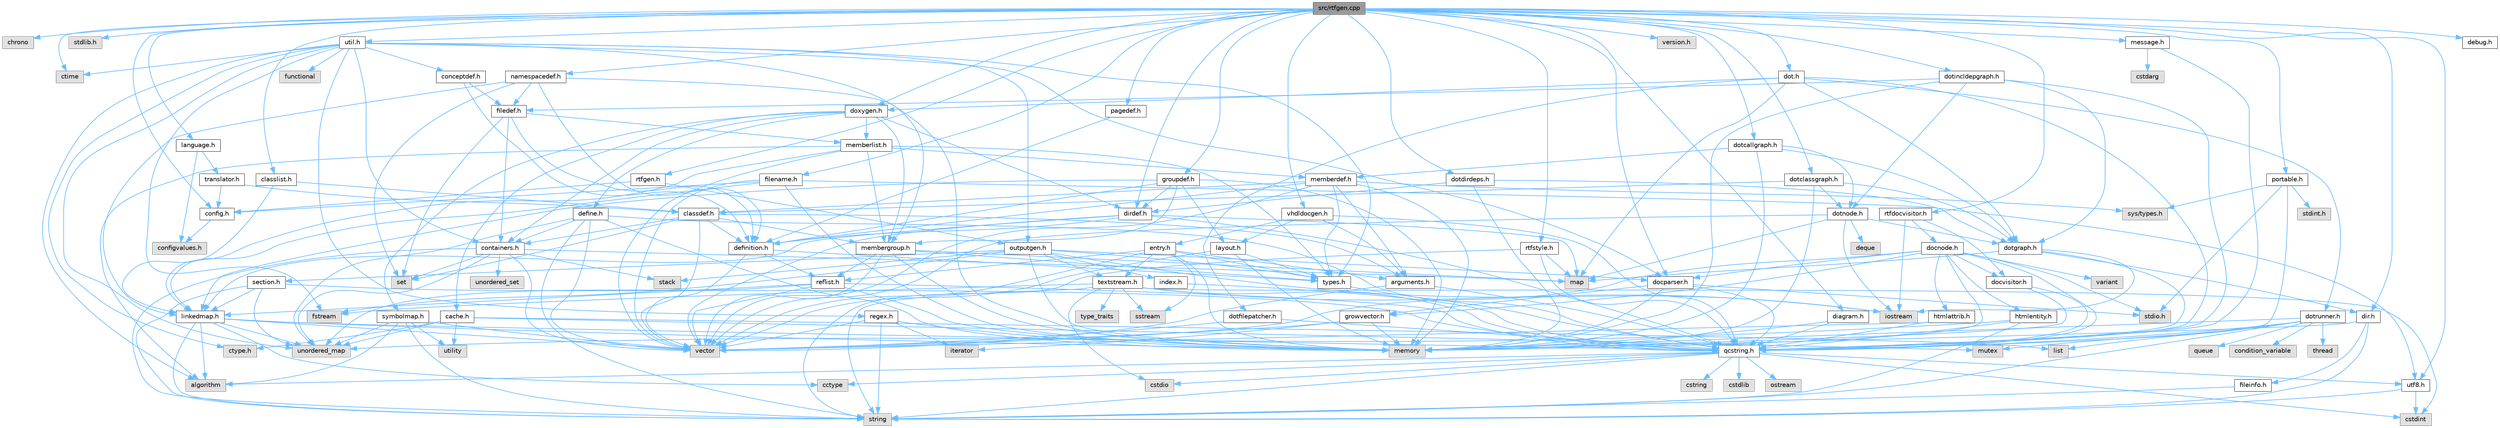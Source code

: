digraph "src/rtfgen.cpp"
{
 // INTERACTIVE_SVG=YES
 // LATEX_PDF_SIZE
  bgcolor="transparent";
  edge [fontname=Helvetica,fontsize=10,labelfontname=Helvetica,labelfontsize=10];
  node [fontname=Helvetica,fontsize=10,shape=box,height=0.2,width=0.4];
  Node1 [label="src/rtfgen.cpp",height=0.2,width=0.4,color="gray40", fillcolor="grey60", style="filled", fontcolor="black",tooltip=" "];
  Node1 -> Node2 [color="steelblue1",style="solid"];
  Node2 [label="chrono",height=0.2,width=0.4,color="grey60", fillcolor="#E0E0E0", style="filled",tooltip=" "];
  Node1 -> Node3 [color="steelblue1",style="solid"];
  Node3 [label="ctime",height=0.2,width=0.4,color="grey60", fillcolor="#E0E0E0", style="filled",tooltip=" "];
  Node1 -> Node4 [color="steelblue1",style="solid"];
  Node4 [label="stdlib.h",height=0.2,width=0.4,color="grey60", fillcolor="#E0E0E0", style="filled",tooltip=" "];
  Node1 -> Node5 [color="steelblue1",style="solid"];
  Node5 [label="rtfgen.h",height=0.2,width=0.4,color="grey40", fillcolor="white", style="filled",URL="$d4/daa/rtfgen_8h.html",tooltip=" "];
  Node5 -> Node6 [color="steelblue1",style="solid"];
  Node6 [label="config.h",height=0.2,width=0.4,color="grey40", fillcolor="white", style="filled",URL="$db/d16/config_8h.html",tooltip=" "];
  Node6 -> Node7 [color="steelblue1",style="solid"];
  Node7 [label="configvalues.h",height=0.2,width=0.4,color="grey60", fillcolor="#E0E0E0", style="filled",tooltip=" "];
  Node5 -> Node8 [color="steelblue1",style="solid"];
  Node8 [label="outputgen.h",height=0.2,width=0.4,color="grey40", fillcolor="white", style="filled",URL="$df/d06/outputgen_8h.html",tooltip=" "];
  Node8 -> Node9 [color="steelblue1",style="solid"];
  Node9 [label="memory",height=0.2,width=0.4,color="grey60", fillcolor="#E0E0E0", style="filled",tooltip=" "];
  Node8 -> Node10 [color="steelblue1",style="solid"];
  Node10 [label="stack",height=0.2,width=0.4,color="grey60", fillcolor="#E0E0E0", style="filled",tooltip=" "];
  Node8 -> Node11 [color="steelblue1",style="solid"];
  Node11 [label="iostream",height=0.2,width=0.4,color="grey60", fillcolor="#E0E0E0", style="filled",tooltip=" "];
  Node8 -> Node12 [color="steelblue1",style="solid"];
  Node12 [label="fstream",height=0.2,width=0.4,color="grey60", fillcolor="#E0E0E0", style="filled",tooltip=" "];
  Node8 -> Node13 [color="steelblue1",style="solid"];
  Node13 [label="types.h",height=0.2,width=0.4,color="grey40", fillcolor="white", style="filled",URL="$d9/d49/types_8h.html",tooltip="This file contains a number of basic enums and types."];
  Node13 -> Node14 [color="steelblue1",style="solid"];
  Node14 [label="qcstring.h",height=0.2,width=0.4,color="grey40", fillcolor="white", style="filled",URL="$d7/d5c/qcstring_8h.html",tooltip=" "];
  Node14 -> Node15 [color="steelblue1",style="solid"];
  Node15 [label="string",height=0.2,width=0.4,color="grey60", fillcolor="#E0E0E0", style="filled",tooltip=" "];
  Node14 -> Node16 [color="steelblue1",style="solid"];
  Node16 [label="algorithm",height=0.2,width=0.4,color="grey60", fillcolor="#E0E0E0", style="filled",tooltip=" "];
  Node14 -> Node17 [color="steelblue1",style="solid"];
  Node17 [label="cctype",height=0.2,width=0.4,color="grey60", fillcolor="#E0E0E0", style="filled",tooltip=" "];
  Node14 -> Node18 [color="steelblue1",style="solid"];
  Node18 [label="cstring",height=0.2,width=0.4,color="grey60", fillcolor="#E0E0E0", style="filled",tooltip=" "];
  Node14 -> Node19 [color="steelblue1",style="solid"];
  Node19 [label="cstdio",height=0.2,width=0.4,color="grey60", fillcolor="#E0E0E0", style="filled",tooltip=" "];
  Node14 -> Node20 [color="steelblue1",style="solid"];
  Node20 [label="cstdlib",height=0.2,width=0.4,color="grey60", fillcolor="#E0E0E0", style="filled",tooltip=" "];
  Node14 -> Node21 [color="steelblue1",style="solid"];
  Node21 [label="cstdint",height=0.2,width=0.4,color="grey60", fillcolor="#E0E0E0", style="filled",tooltip=" "];
  Node14 -> Node22 [color="steelblue1",style="solid"];
  Node22 [label="ostream",height=0.2,width=0.4,color="grey60", fillcolor="#E0E0E0", style="filled",tooltip=" "];
  Node14 -> Node23 [color="steelblue1",style="solid"];
  Node23 [label="utf8.h",height=0.2,width=0.4,color="grey40", fillcolor="white", style="filled",URL="$db/d7c/utf8_8h.html",tooltip="Various UTF8 related helper functions."];
  Node23 -> Node21 [color="steelblue1",style="solid"];
  Node23 -> Node15 [color="steelblue1",style="solid"];
  Node8 -> Node24 [color="steelblue1",style="solid"];
  Node24 [label="index.h",height=0.2,width=0.4,color="grey40", fillcolor="white", style="filled",URL="$d1/db5/index_8h.html",tooltip=" "];
  Node24 -> Node14 [color="steelblue1",style="solid"];
  Node8 -> Node25 [color="steelblue1",style="solid"];
  Node25 [label="section.h",height=0.2,width=0.4,color="grey40", fillcolor="white", style="filled",URL="$d1/d2a/section_8h.html",tooltip=" "];
  Node25 -> Node15 [color="steelblue1",style="solid"];
  Node25 -> Node26 [color="steelblue1",style="solid"];
  Node26 [label="unordered_map",height=0.2,width=0.4,color="grey60", fillcolor="#E0E0E0", style="filled",tooltip=" "];
  Node25 -> Node14 [color="steelblue1",style="solid"];
  Node25 -> Node27 [color="steelblue1",style="solid"];
  Node27 [label="linkedmap.h",height=0.2,width=0.4,color="grey40", fillcolor="white", style="filled",URL="$da/de1/linkedmap_8h.html",tooltip=" "];
  Node27 -> Node26 [color="steelblue1",style="solid"];
  Node27 -> Node28 [color="steelblue1",style="solid"];
  Node28 [label="vector",height=0.2,width=0.4,color="grey60", fillcolor="#E0E0E0", style="filled",tooltip=" "];
  Node27 -> Node9 [color="steelblue1",style="solid"];
  Node27 -> Node15 [color="steelblue1",style="solid"];
  Node27 -> Node16 [color="steelblue1",style="solid"];
  Node27 -> Node17 [color="steelblue1",style="solid"];
  Node27 -> Node14 [color="steelblue1",style="solid"];
  Node8 -> Node29 [color="steelblue1",style="solid"];
  Node29 [label="textstream.h",height=0.2,width=0.4,color="grey40", fillcolor="white", style="filled",URL="$d4/d7d/textstream_8h.html",tooltip=" "];
  Node29 -> Node15 [color="steelblue1",style="solid"];
  Node29 -> Node11 [color="steelblue1",style="solid"];
  Node29 -> Node30 [color="steelblue1",style="solid"];
  Node30 [label="sstream",height=0.2,width=0.4,color="grey60", fillcolor="#E0E0E0", style="filled",tooltip=" "];
  Node29 -> Node21 [color="steelblue1",style="solid"];
  Node29 -> Node19 [color="steelblue1",style="solid"];
  Node29 -> Node12 [color="steelblue1",style="solid"];
  Node29 -> Node31 [color="steelblue1",style="solid"];
  Node31 [label="type_traits",height=0.2,width=0.4,color="grey60", fillcolor="#E0E0E0", style="filled",tooltip=" "];
  Node29 -> Node14 [color="steelblue1",style="solid"];
  Node8 -> Node32 [color="steelblue1",style="solid"];
  Node32 [label="docparser.h",height=0.2,width=0.4,color="grey40", fillcolor="white", style="filled",URL="$de/d9c/docparser_8h.html",tooltip=" "];
  Node32 -> Node33 [color="steelblue1",style="solid"];
  Node33 [label="stdio.h",height=0.2,width=0.4,color="grey60", fillcolor="#E0E0E0", style="filled",tooltip=" "];
  Node32 -> Node9 [color="steelblue1",style="solid"];
  Node32 -> Node14 [color="steelblue1",style="solid"];
  Node32 -> Node34 [color="steelblue1",style="solid"];
  Node34 [label="growvector.h",height=0.2,width=0.4,color="grey40", fillcolor="white", style="filled",URL="$d7/d50/growvector_8h.html",tooltip=" "];
  Node34 -> Node28 [color="steelblue1",style="solid"];
  Node34 -> Node9 [color="steelblue1",style="solid"];
  Node34 -> Node35 [color="steelblue1",style="solid"];
  Node35 [label="iterator",height=0.2,width=0.4,color="grey60", fillcolor="#E0E0E0", style="filled",tooltip=" "];
  Node1 -> Node6 [color="steelblue1",style="solid"];
  Node1 -> Node36 [color="steelblue1",style="solid"];
  Node36 [label="message.h",height=0.2,width=0.4,color="grey40", fillcolor="white", style="filled",URL="$d2/d0d/message_8h.html",tooltip=" "];
  Node36 -> Node37 [color="steelblue1",style="solid"];
  Node37 [label="cstdarg",height=0.2,width=0.4,color="grey60", fillcolor="#E0E0E0", style="filled",tooltip=" "];
  Node36 -> Node14 [color="steelblue1",style="solid"];
  Node1 -> Node38 [color="steelblue1",style="solid"];
  Node38 [label="doxygen.h",height=0.2,width=0.4,color="grey40", fillcolor="white", style="filled",URL="$d1/da1/doxygen_8h.html",tooltip=" "];
  Node38 -> Node39 [color="steelblue1",style="solid"];
  Node39 [label="containers.h",height=0.2,width=0.4,color="grey40", fillcolor="white", style="filled",URL="$d5/d75/containers_8h.html",tooltip=" "];
  Node39 -> Node28 [color="steelblue1",style="solid"];
  Node39 -> Node15 [color="steelblue1",style="solid"];
  Node39 -> Node40 [color="steelblue1",style="solid"];
  Node40 [label="set",height=0.2,width=0.4,color="grey60", fillcolor="#E0E0E0", style="filled",tooltip=" "];
  Node39 -> Node41 [color="steelblue1",style="solid"];
  Node41 [label="map",height=0.2,width=0.4,color="grey60", fillcolor="#E0E0E0", style="filled",tooltip=" "];
  Node39 -> Node42 [color="steelblue1",style="solid"];
  Node42 [label="unordered_set",height=0.2,width=0.4,color="grey60", fillcolor="#E0E0E0", style="filled",tooltip=" "];
  Node39 -> Node26 [color="steelblue1",style="solid"];
  Node39 -> Node10 [color="steelblue1",style="solid"];
  Node38 -> Node43 [color="steelblue1",style="solid"];
  Node43 [label="membergroup.h",height=0.2,width=0.4,color="grey40", fillcolor="white", style="filled",URL="$d9/d11/membergroup_8h.html",tooltip=" "];
  Node43 -> Node28 [color="steelblue1",style="solid"];
  Node43 -> Node41 [color="steelblue1",style="solid"];
  Node43 -> Node9 [color="steelblue1",style="solid"];
  Node43 -> Node13 [color="steelblue1",style="solid"];
  Node43 -> Node44 [color="steelblue1",style="solid"];
  Node44 [label="reflist.h",height=0.2,width=0.4,color="grey40", fillcolor="white", style="filled",URL="$d1/d02/reflist_8h.html",tooltip=" "];
  Node44 -> Node28 [color="steelblue1",style="solid"];
  Node44 -> Node26 [color="steelblue1",style="solid"];
  Node44 -> Node9 [color="steelblue1",style="solid"];
  Node44 -> Node14 [color="steelblue1",style="solid"];
  Node44 -> Node27 [color="steelblue1",style="solid"];
  Node38 -> Node45 [color="steelblue1",style="solid"];
  Node45 [label="dirdef.h",height=0.2,width=0.4,color="grey40", fillcolor="white", style="filled",URL="$d6/d15/dirdef_8h.html",tooltip=" "];
  Node45 -> Node28 [color="steelblue1",style="solid"];
  Node45 -> Node41 [color="steelblue1",style="solid"];
  Node45 -> Node14 [color="steelblue1",style="solid"];
  Node45 -> Node27 [color="steelblue1",style="solid"];
  Node45 -> Node46 [color="steelblue1",style="solid"];
  Node46 [label="definition.h",height=0.2,width=0.4,color="grey40", fillcolor="white", style="filled",URL="$df/da1/definition_8h.html",tooltip=" "];
  Node46 -> Node28 [color="steelblue1",style="solid"];
  Node46 -> Node13 [color="steelblue1",style="solid"];
  Node46 -> Node44 [color="steelblue1",style="solid"];
  Node38 -> Node47 [color="steelblue1",style="solid"];
  Node47 [label="memberlist.h",height=0.2,width=0.4,color="grey40", fillcolor="white", style="filled",URL="$dd/d78/memberlist_8h.html",tooltip=" "];
  Node47 -> Node28 [color="steelblue1",style="solid"];
  Node47 -> Node16 [color="steelblue1",style="solid"];
  Node47 -> Node48 [color="steelblue1",style="solid"];
  Node48 [label="memberdef.h",height=0.2,width=0.4,color="grey40", fillcolor="white", style="filled",URL="$d4/d46/memberdef_8h.html",tooltip=" "];
  Node48 -> Node28 [color="steelblue1",style="solid"];
  Node48 -> Node9 [color="steelblue1",style="solid"];
  Node48 -> Node49 [color="steelblue1",style="solid"];
  Node49 [label="sys/types.h",height=0.2,width=0.4,color="grey60", fillcolor="#E0E0E0", style="filled",tooltip=" "];
  Node48 -> Node13 [color="steelblue1",style="solid"];
  Node48 -> Node46 [color="steelblue1",style="solid"];
  Node48 -> Node50 [color="steelblue1",style="solid"];
  Node50 [label="arguments.h",height=0.2,width=0.4,color="grey40", fillcolor="white", style="filled",URL="$df/d9b/arguments_8h.html",tooltip=" "];
  Node50 -> Node28 [color="steelblue1",style="solid"];
  Node50 -> Node14 [color="steelblue1",style="solid"];
  Node48 -> Node51 [color="steelblue1",style="solid"];
  Node51 [label="classdef.h",height=0.2,width=0.4,color="grey40", fillcolor="white", style="filled",URL="$d1/da6/classdef_8h.html",tooltip=" "];
  Node51 -> Node28 [color="steelblue1",style="solid"];
  Node51 -> Node40 [color="steelblue1",style="solid"];
  Node51 -> Node39 [color="steelblue1",style="solid"];
  Node51 -> Node46 [color="steelblue1",style="solid"];
  Node51 -> Node50 [color="steelblue1",style="solid"];
  Node51 -> Node43 [color="steelblue1",style="solid"];
  Node47 -> Node27 [color="steelblue1",style="solid"];
  Node47 -> Node13 [color="steelblue1",style="solid"];
  Node47 -> Node43 [color="steelblue1",style="solid"];
  Node38 -> Node52 [color="steelblue1",style="solid"];
  Node52 [label="define.h",height=0.2,width=0.4,color="grey40", fillcolor="white", style="filled",URL="$df/d67/define_8h.html",tooltip=" "];
  Node52 -> Node28 [color="steelblue1",style="solid"];
  Node52 -> Node9 [color="steelblue1",style="solid"];
  Node52 -> Node15 [color="steelblue1",style="solid"];
  Node52 -> Node26 [color="steelblue1",style="solid"];
  Node52 -> Node14 [color="steelblue1",style="solid"];
  Node52 -> Node39 [color="steelblue1",style="solid"];
  Node38 -> Node53 [color="steelblue1",style="solid"];
  Node53 [label="cache.h",height=0.2,width=0.4,color="grey40", fillcolor="white", style="filled",URL="$d3/d26/cache_8h.html",tooltip=" "];
  Node53 -> Node54 [color="steelblue1",style="solid"];
  Node54 [label="list",height=0.2,width=0.4,color="grey60", fillcolor="#E0E0E0", style="filled",tooltip=" "];
  Node53 -> Node26 [color="steelblue1",style="solid"];
  Node53 -> Node55 [color="steelblue1",style="solid"];
  Node55 [label="mutex",height=0.2,width=0.4,color="grey60", fillcolor="#E0E0E0", style="filled",tooltip=" "];
  Node53 -> Node56 [color="steelblue1",style="solid"];
  Node56 [label="utility",height=0.2,width=0.4,color="grey60", fillcolor="#E0E0E0", style="filled",tooltip=" "];
  Node53 -> Node57 [color="steelblue1",style="solid"];
  Node57 [label="ctype.h",height=0.2,width=0.4,color="grey60", fillcolor="#E0E0E0", style="filled",tooltip=" "];
  Node38 -> Node58 [color="steelblue1",style="solid"];
  Node58 [label="symbolmap.h",height=0.2,width=0.4,color="grey40", fillcolor="white", style="filled",URL="$d7/ddd/symbolmap_8h.html",tooltip=" "];
  Node58 -> Node16 [color="steelblue1",style="solid"];
  Node58 -> Node26 [color="steelblue1",style="solid"];
  Node58 -> Node28 [color="steelblue1",style="solid"];
  Node58 -> Node15 [color="steelblue1",style="solid"];
  Node58 -> Node56 [color="steelblue1",style="solid"];
  Node1 -> Node59 [color="steelblue1",style="solid"];
  Node59 [label="util.h",height=0.2,width=0.4,color="grey40", fillcolor="white", style="filled",URL="$d8/d3c/util_8h.html",tooltip="A bunch of utility functions."];
  Node59 -> Node9 [color="steelblue1",style="solid"];
  Node59 -> Node26 [color="steelblue1",style="solid"];
  Node59 -> Node16 [color="steelblue1",style="solid"];
  Node59 -> Node60 [color="steelblue1",style="solid"];
  Node60 [label="functional",height=0.2,width=0.4,color="grey60", fillcolor="#E0E0E0", style="filled",tooltip=" "];
  Node59 -> Node12 [color="steelblue1",style="solid"];
  Node59 -> Node3 [color="steelblue1",style="solid"];
  Node59 -> Node57 [color="steelblue1",style="solid"];
  Node59 -> Node13 [color="steelblue1",style="solid"];
  Node59 -> Node32 [color="steelblue1",style="solid"];
  Node59 -> Node39 [color="steelblue1",style="solid"];
  Node59 -> Node8 [color="steelblue1",style="solid"];
  Node59 -> Node61 [color="steelblue1",style="solid"];
  Node61 [label="regex.h",height=0.2,width=0.4,color="grey40", fillcolor="white", style="filled",URL="$d1/d21/regex_8h.html",tooltip=" "];
  Node61 -> Node9 [color="steelblue1",style="solid"];
  Node61 -> Node15 [color="steelblue1",style="solid"];
  Node61 -> Node28 [color="steelblue1",style="solid"];
  Node61 -> Node35 [color="steelblue1",style="solid"];
  Node59 -> Node62 [color="steelblue1",style="solid"];
  Node62 [label="conceptdef.h",height=0.2,width=0.4,color="grey40", fillcolor="white", style="filled",URL="$da/df1/conceptdef_8h.html",tooltip=" "];
  Node62 -> Node46 [color="steelblue1",style="solid"];
  Node62 -> Node63 [color="steelblue1",style="solid"];
  Node63 [label="filedef.h",height=0.2,width=0.4,color="grey40", fillcolor="white", style="filled",URL="$d4/d3a/filedef_8h.html",tooltip=" "];
  Node63 -> Node40 [color="steelblue1",style="solid"];
  Node63 -> Node46 [color="steelblue1",style="solid"];
  Node63 -> Node47 [color="steelblue1",style="solid"];
  Node63 -> Node39 [color="steelblue1",style="solid"];
  Node1 -> Node64 [color="steelblue1",style="solid"];
  Node64 [label="diagram.h",height=0.2,width=0.4,color="grey40", fillcolor="white", style="filled",URL="$d9/d1b/diagram_8h.html",tooltip=" "];
  Node64 -> Node9 [color="steelblue1",style="solid"];
  Node64 -> Node14 [color="steelblue1",style="solid"];
  Node1 -> Node65 [color="steelblue1",style="solid"];
  Node65 [label="language.h",height=0.2,width=0.4,color="grey40", fillcolor="white", style="filled",URL="$d8/dce/language_8h.html",tooltip=" "];
  Node65 -> Node66 [color="steelblue1",style="solid"];
  Node66 [label="translator.h",height=0.2,width=0.4,color="grey40", fillcolor="white", style="filled",URL="$d9/df1/translator_8h.html",tooltip=" "];
  Node66 -> Node51 [color="steelblue1",style="solid"];
  Node66 -> Node6 [color="steelblue1",style="solid"];
  Node65 -> Node7 [color="steelblue1",style="solid"];
  Node1 -> Node67 [color="steelblue1",style="solid"];
  Node67 [label="dot.h",height=0.2,width=0.4,color="grey40", fillcolor="white", style="filled",URL="$d6/d4a/dot_8h.html",tooltip=" "];
  Node67 -> Node41 [color="steelblue1",style="solid"];
  Node67 -> Node14 [color="steelblue1",style="solid"];
  Node67 -> Node68 [color="steelblue1",style="solid"];
  Node68 [label="dotgraph.h",height=0.2,width=0.4,color="grey40", fillcolor="white", style="filled",URL="$d0/daa/dotgraph_8h.html",tooltip=" "];
  Node68 -> Node11 [color="steelblue1",style="solid"];
  Node68 -> Node41 [color="steelblue1",style="solid"];
  Node68 -> Node14 [color="steelblue1",style="solid"];
  Node68 -> Node69 [color="steelblue1",style="solid"];
  Node69 [label="dir.h",height=0.2,width=0.4,color="grey40", fillcolor="white", style="filled",URL="$df/d9c/dir_8h.html",tooltip=" "];
  Node69 -> Node15 [color="steelblue1",style="solid"];
  Node69 -> Node9 [color="steelblue1",style="solid"];
  Node69 -> Node70 [color="steelblue1",style="solid"];
  Node70 [label="fileinfo.h",height=0.2,width=0.4,color="grey40", fillcolor="white", style="filled",URL="$df/d45/fileinfo_8h.html",tooltip=" "];
  Node70 -> Node15 [color="steelblue1",style="solid"];
  Node67 -> Node71 [color="steelblue1",style="solid"];
  Node71 [label="dotfilepatcher.h",height=0.2,width=0.4,color="grey40", fillcolor="white", style="filled",URL="$d3/d38/dotfilepatcher_8h.html",tooltip=" "];
  Node71 -> Node28 [color="steelblue1",style="solid"];
  Node71 -> Node14 [color="steelblue1",style="solid"];
  Node67 -> Node72 [color="steelblue1",style="solid"];
  Node72 [label="dotrunner.h",height=0.2,width=0.4,color="grey40", fillcolor="white", style="filled",URL="$d2/dd1/dotrunner_8h.html",tooltip=" "];
  Node72 -> Node15 [color="steelblue1",style="solid"];
  Node72 -> Node73 [color="steelblue1",style="solid"];
  Node73 [label="thread",height=0.2,width=0.4,color="grey60", fillcolor="#E0E0E0", style="filled",tooltip=" "];
  Node72 -> Node54 [color="steelblue1",style="solid"];
  Node72 -> Node74 [color="steelblue1",style="solid"];
  Node74 [label="queue",height=0.2,width=0.4,color="grey60", fillcolor="#E0E0E0", style="filled",tooltip=" "];
  Node72 -> Node55 [color="steelblue1",style="solid"];
  Node72 -> Node75 [color="steelblue1",style="solid"];
  Node75 [label="condition_variable",height=0.2,width=0.4,color="grey60", fillcolor="#E0E0E0", style="filled",tooltip=" "];
  Node72 -> Node9 [color="steelblue1",style="solid"];
  Node72 -> Node14 [color="steelblue1",style="solid"];
  Node67 -> Node38 [color="steelblue1",style="solid"];
  Node1 -> Node76 [color="steelblue1",style="solid"];
  Node76 [label="dotcallgraph.h",height=0.2,width=0.4,color="grey40", fillcolor="white", style="filled",URL="$dc/dcf/dotcallgraph_8h.html",tooltip=" "];
  Node76 -> Node9 [color="steelblue1",style="solid"];
  Node76 -> Node77 [color="steelblue1",style="solid"];
  Node77 [label="dotnode.h",height=0.2,width=0.4,color="grey40", fillcolor="white", style="filled",URL="$d8/d3b/dotnode_8h.html",tooltip=" "];
  Node77 -> Node28 [color="steelblue1",style="solid"];
  Node77 -> Node41 [color="steelblue1",style="solid"];
  Node77 -> Node78 [color="steelblue1",style="solid"];
  Node78 [label="deque",height=0.2,width=0.4,color="grey60", fillcolor="#E0E0E0", style="filled",tooltip=" "];
  Node77 -> Node11 [color="steelblue1",style="solid"];
  Node77 -> Node68 [color="steelblue1",style="solid"];
  Node76 -> Node68 [color="steelblue1",style="solid"];
  Node76 -> Node48 [color="steelblue1",style="solid"];
  Node1 -> Node79 [color="steelblue1",style="solid"];
  Node79 [label="dotclassgraph.h",height=0.2,width=0.4,color="grey40", fillcolor="white", style="filled",URL="$d5/d04/dotclassgraph_8h.html",tooltip=" "];
  Node79 -> Node9 [color="steelblue1",style="solid"];
  Node79 -> Node51 [color="steelblue1",style="solid"];
  Node79 -> Node77 [color="steelblue1",style="solid"];
  Node79 -> Node68 [color="steelblue1",style="solid"];
  Node1 -> Node80 [color="steelblue1",style="solid"];
  Node80 [label="dotdirdeps.h",height=0.2,width=0.4,color="grey40", fillcolor="white", style="filled",URL="$d3/dcf/dotdirdeps_8h.html",tooltip=" "];
  Node80 -> Node9 [color="steelblue1",style="solid"];
  Node80 -> Node68 [color="steelblue1",style="solid"];
  Node80 -> Node45 [color="steelblue1",style="solid"];
  Node1 -> Node81 [color="steelblue1",style="solid"];
  Node81 [label="dotincldepgraph.h",height=0.2,width=0.4,color="grey40", fillcolor="white", style="filled",URL="$dd/d8c/dotincldepgraph_8h.html",tooltip=" "];
  Node81 -> Node9 [color="steelblue1",style="solid"];
  Node81 -> Node14 [color="steelblue1",style="solid"];
  Node81 -> Node63 [color="steelblue1",style="solid"];
  Node81 -> Node77 [color="steelblue1",style="solid"];
  Node81 -> Node68 [color="steelblue1",style="solid"];
  Node1 -> Node82 [color="steelblue1",style="solid"];
  Node82 [label="version.h",height=0.2,width=0.4,color="grey60", fillcolor="#E0E0E0", style="filled",tooltip=" "];
  Node1 -> Node83 [color="steelblue1",style="solid"];
  Node83 [label="pagedef.h",height=0.2,width=0.4,color="grey40", fillcolor="white", style="filled",URL="$dd/d66/pagedef_8h.html",tooltip=" "];
  Node83 -> Node46 [color="steelblue1",style="solid"];
  Node1 -> Node84 [color="steelblue1",style="solid"];
  Node84 [label="rtfstyle.h",height=0.2,width=0.4,color="grey40", fillcolor="white", style="filled",URL="$d4/df3/rtfstyle_8h.html",tooltip=" "];
  Node84 -> Node41 [color="steelblue1",style="solid"];
  Node84 -> Node15 [color="steelblue1",style="solid"];
  Node84 -> Node14 [color="steelblue1",style="solid"];
  Node1 -> Node85 [color="steelblue1",style="solid"];
  Node85 [label="rtfdocvisitor.h",height=0.2,width=0.4,color="grey40", fillcolor="white", style="filled",URL="$d1/da7/rtfdocvisitor_8h.html",tooltip=" "];
  Node85 -> Node11 [color="steelblue1",style="solid"];
  Node85 -> Node86 [color="steelblue1",style="solid"];
  Node86 [label="docvisitor.h",height=0.2,width=0.4,color="grey40", fillcolor="white", style="filled",URL="$d2/d3c/docvisitor_8h.html",tooltip=" "];
  Node86 -> Node9 [color="steelblue1",style="solid"];
  Node86 -> Node14 [color="steelblue1",style="solid"];
  Node85 -> Node87 [color="steelblue1",style="solid"];
  Node87 [label="docnode.h",height=0.2,width=0.4,color="grey40", fillcolor="white", style="filled",URL="$de/d2b/docnode_8h.html",tooltip=" "];
  Node87 -> Node33 [color="steelblue1",style="solid"];
  Node87 -> Node28 [color="steelblue1",style="solid"];
  Node87 -> Node9 [color="steelblue1",style="solid"];
  Node87 -> Node88 [color="steelblue1",style="solid"];
  Node88 [label="variant",height=0.2,width=0.4,color="grey60", fillcolor="#E0E0E0", style="filled",tooltip=" "];
  Node87 -> Node14 [color="steelblue1",style="solid"];
  Node87 -> Node86 [color="steelblue1",style="solid"];
  Node87 -> Node32 [color="steelblue1",style="solid"];
  Node87 -> Node89 [color="steelblue1",style="solid"];
  Node89 [label="htmlattrib.h",height=0.2,width=0.4,color="grey40", fillcolor="white", style="filled",URL="$d0/d73/htmlattrib_8h.html",tooltip=" "];
  Node89 -> Node28 [color="steelblue1",style="solid"];
  Node89 -> Node14 [color="steelblue1",style="solid"];
  Node87 -> Node90 [color="steelblue1",style="solid"];
  Node90 [label="htmlentity.h",height=0.2,width=0.4,color="grey40", fillcolor="white", style="filled",URL="$db/dc6/htmlentity_8h.html",tooltip=" "];
  Node90 -> Node26 [color="steelblue1",style="solid"];
  Node90 -> Node15 [color="steelblue1",style="solid"];
  Node90 -> Node14 [color="steelblue1",style="solid"];
  Node87 -> Node34 [color="steelblue1",style="solid"];
  Node1 -> Node32 [color="steelblue1",style="solid"];
  Node1 -> Node45 [color="steelblue1",style="solid"];
  Node1 -> Node91 [color="steelblue1",style="solid"];
  Node91 [label="vhdldocgen.h",height=0.2,width=0.4,color="grey40", fillcolor="white", style="filled",URL="$dd/dec/vhdldocgen_8h.html",tooltip=" "];
  Node91 -> Node14 [color="steelblue1",style="solid"];
  Node91 -> Node92 [color="steelblue1",style="solid"];
  Node92 [label="layout.h",height=0.2,width=0.4,color="grey40", fillcolor="white", style="filled",URL="$db/d51/layout_8h.html",tooltip=" "];
  Node92 -> Node9 [color="steelblue1",style="solid"];
  Node92 -> Node28 [color="steelblue1",style="solid"];
  Node92 -> Node13 [color="steelblue1",style="solid"];
  Node91 -> Node50 [color="steelblue1",style="solid"];
  Node91 -> Node93 [color="steelblue1",style="solid"];
  Node93 [label="entry.h",height=0.2,width=0.4,color="grey40", fillcolor="white", style="filled",URL="$d1/dc6/entry_8h.html",tooltip=" "];
  Node93 -> Node28 [color="steelblue1",style="solid"];
  Node93 -> Node9 [color="steelblue1",style="solid"];
  Node93 -> Node30 [color="steelblue1",style="solid"];
  Node93 -> Node13 [color="steelblue1",style="solid"];
  Node93 -> Node50 [color="steelblue1",style="solid"];
  Node93 -> Node44 [color="steelblue1",style="solid"];
  Node93 -> Node29 [color="steelblue1",style="solid"];
  Node1 -> Node94 [color="steelblue1",style="solid"];
  Node94 [label="portable.h",height=0.2,width=0.4,color="grey40", fillcolor="white", style="filled",URL="$d2/de2/portable_8h.html",tooltip="Portable versions of functions that are platform dependent."];
  Node94 -> Node33 [color="steelblue1",style="solid"];
  Node94 -> Node49 [color="steelblue1",style="solid"];
  Node94 -> Node95 [color="steelblue1",style="solid"];
  Node95 [label="stdint.h",height=0.2,width=0.4,color="grey60", fillcolor="#E0E0E0", style="filled",tooltip=" "];
  Node94 -> Node14 [color="steelblue1",style="solid"];
  Node1 -> Node96 [color="steelblue1",style="solid"];
  Node96 [label="groupdef.h",height=0.2,width=0.4,color="grey40", fillcolor="white", style="filled",URL="$d1/de6/groupdef_8h.html",tooltip=" "];
  Node96 -> Node9 [color="steelblue1",style="solid"];
  Node96 -> Node46 [color="steelblue1",style="solid"];
  Node96 -> Node45 [color="steelblue1",style="solid"];
  Node96 -> Node92 [color="steelblue1",style="solid"];
  Node96 -> Node43 [color="steelblue1",style="solid"];
  Node96 -> Node27 [color="steelblue1",style="solid"];
  Node1 -> Node97 [color="steelblue1",style="solid"];
  Node97 [label="classlist.h",height=0.2,width=0.4,color="grey40", fillcolor="white", style="filled",URL="$d2/df8/classlist_8h.html",tooltip=" "];
  Node97 -> Node27 [color="steelblue1",style="solid"];
  Node97 -> Node51 [color="steelblue1",style="solid"];
  Node1 -> Node98 [color="steelblue1",style="solid"];
  Node98 [label="filename.h",height=0.2,width=0.4,color="grey40", fillcolor="white", style="filled",URL="$dc/dd6/filename_8h.html",tooltip=" "];
  Node98 -> Node9 [color="steelblue1",style="solid"];
  Node98 -> Node28 [color="steelblue1",style="solid"];
  Node98 -> Node27 [color="steelblue1",style="solid"];
  Node98 -> Node6 [color="steelblue1",style="solid"];
  Node98 -> Node23 [color="steelblue1",style="solid"];
  Node1 -> Node99 [color="steelblue1",style="solid"];
  Node99 [label="namespacedef.h",height=0.2,width=0.4,color="grey40", fillcolor="white", style="filled",URL="$d7/d97/namespacedef_8h.html",tooltip=" "];
  Node99 -> Node40 [color="steelblue1",style="solid"];
  Node99 -> Node46 [color="steelblue1",style="solid"];
  Node99 -> Node63 [color="steelblue1",style="solid"];
  Node99 -> Node27 [color="steelblue1",style="solid"];
  Node99 -> Node43 [color="steelblue1",style="solid"];
  Node1 -> Node69 [color="steelblue1",style="solid"];
  Node1 -> Node23 [color="steelblue1",style="solid"];
  Node1 -> Node100 [color="steelblue1",style="solid"];
  Node100 [label="debug.h",height=0.2,width=0.4,color="grey40", fillcolor="white", style="filled",URL="$db/d16/debug_8h.html",tooltip=" "];
}
